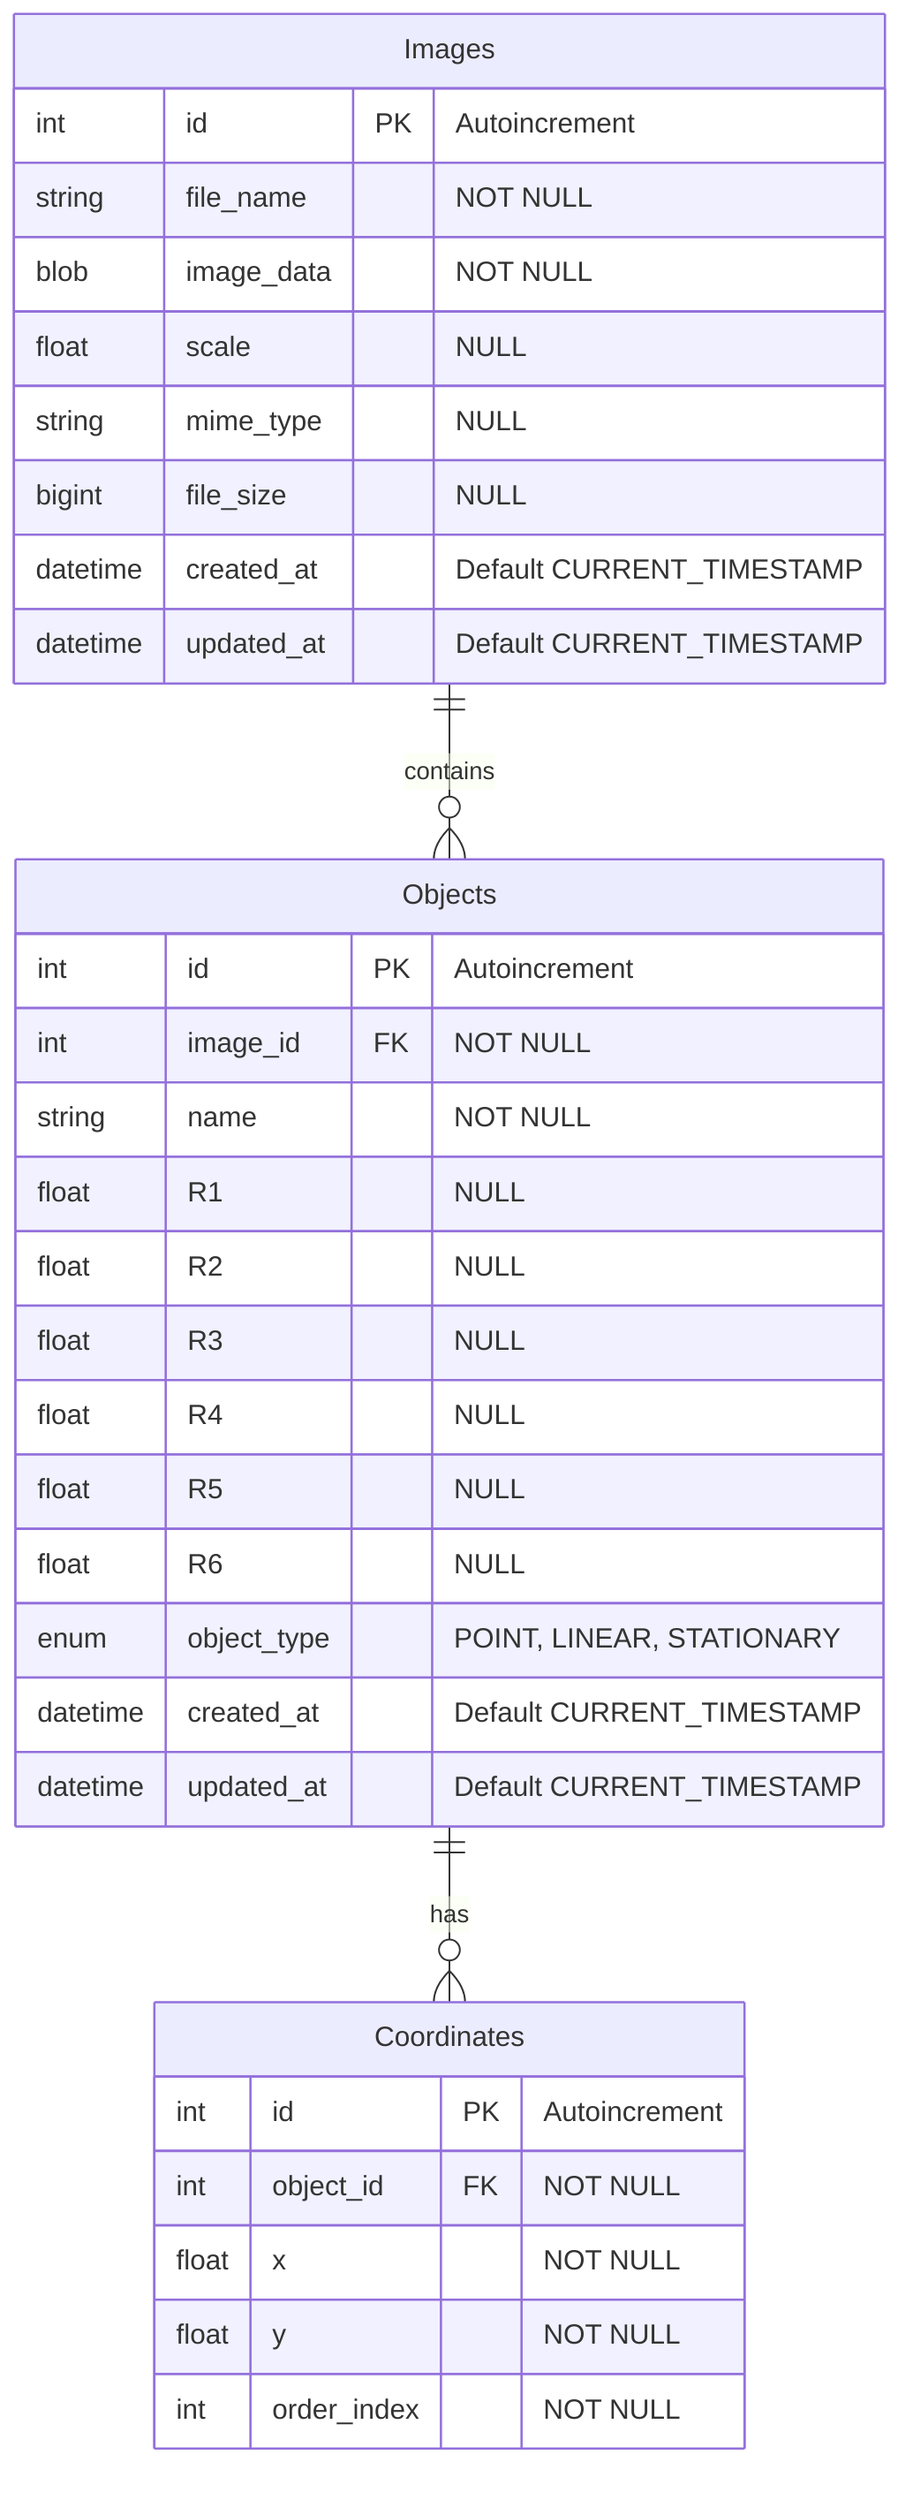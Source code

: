 erDiagram
    Images ||--o{ Objects : contains
    Objects ||--o{ Coordinates : has

    Images {
        int id PK "Autoincrement"
        string file_name "NOT NULL"
        blob image_data "NOT NULL"
        float scale "NULL"
        string mime_type "NULL"
        bigint file_size "NULL"
        datetime created_at "Default CURRENT_TIMESTAMP"
        datetime updated_at "Default CURRENT_TIMESTAMP"
    }

    Objects {
        int id PK "Autoincrement"
        int image_id FK "NOT NULL"
        string name "NOT NULL"
        float R1 "NULL"
        float R2 "NULL"
        float R3 "NULL"
        float R4 "NULL"
        float R5 "NULL"
        float R6 "NULL"
        enum object_type "POINT, LINEAR, STATIONARY"
        datetime created_at "Default CURRENT_TIMESTAMP"
        datetime updated_at "Default CURRENT_TIMESTAMP"
    }

    Coordinates {
        int id PK "Autoincrement"
        int object_id FK "NOT NULL"
        float x "NOT NULL"
        float y "NOT NULL"
        int order_index "NOT NULL"
    }